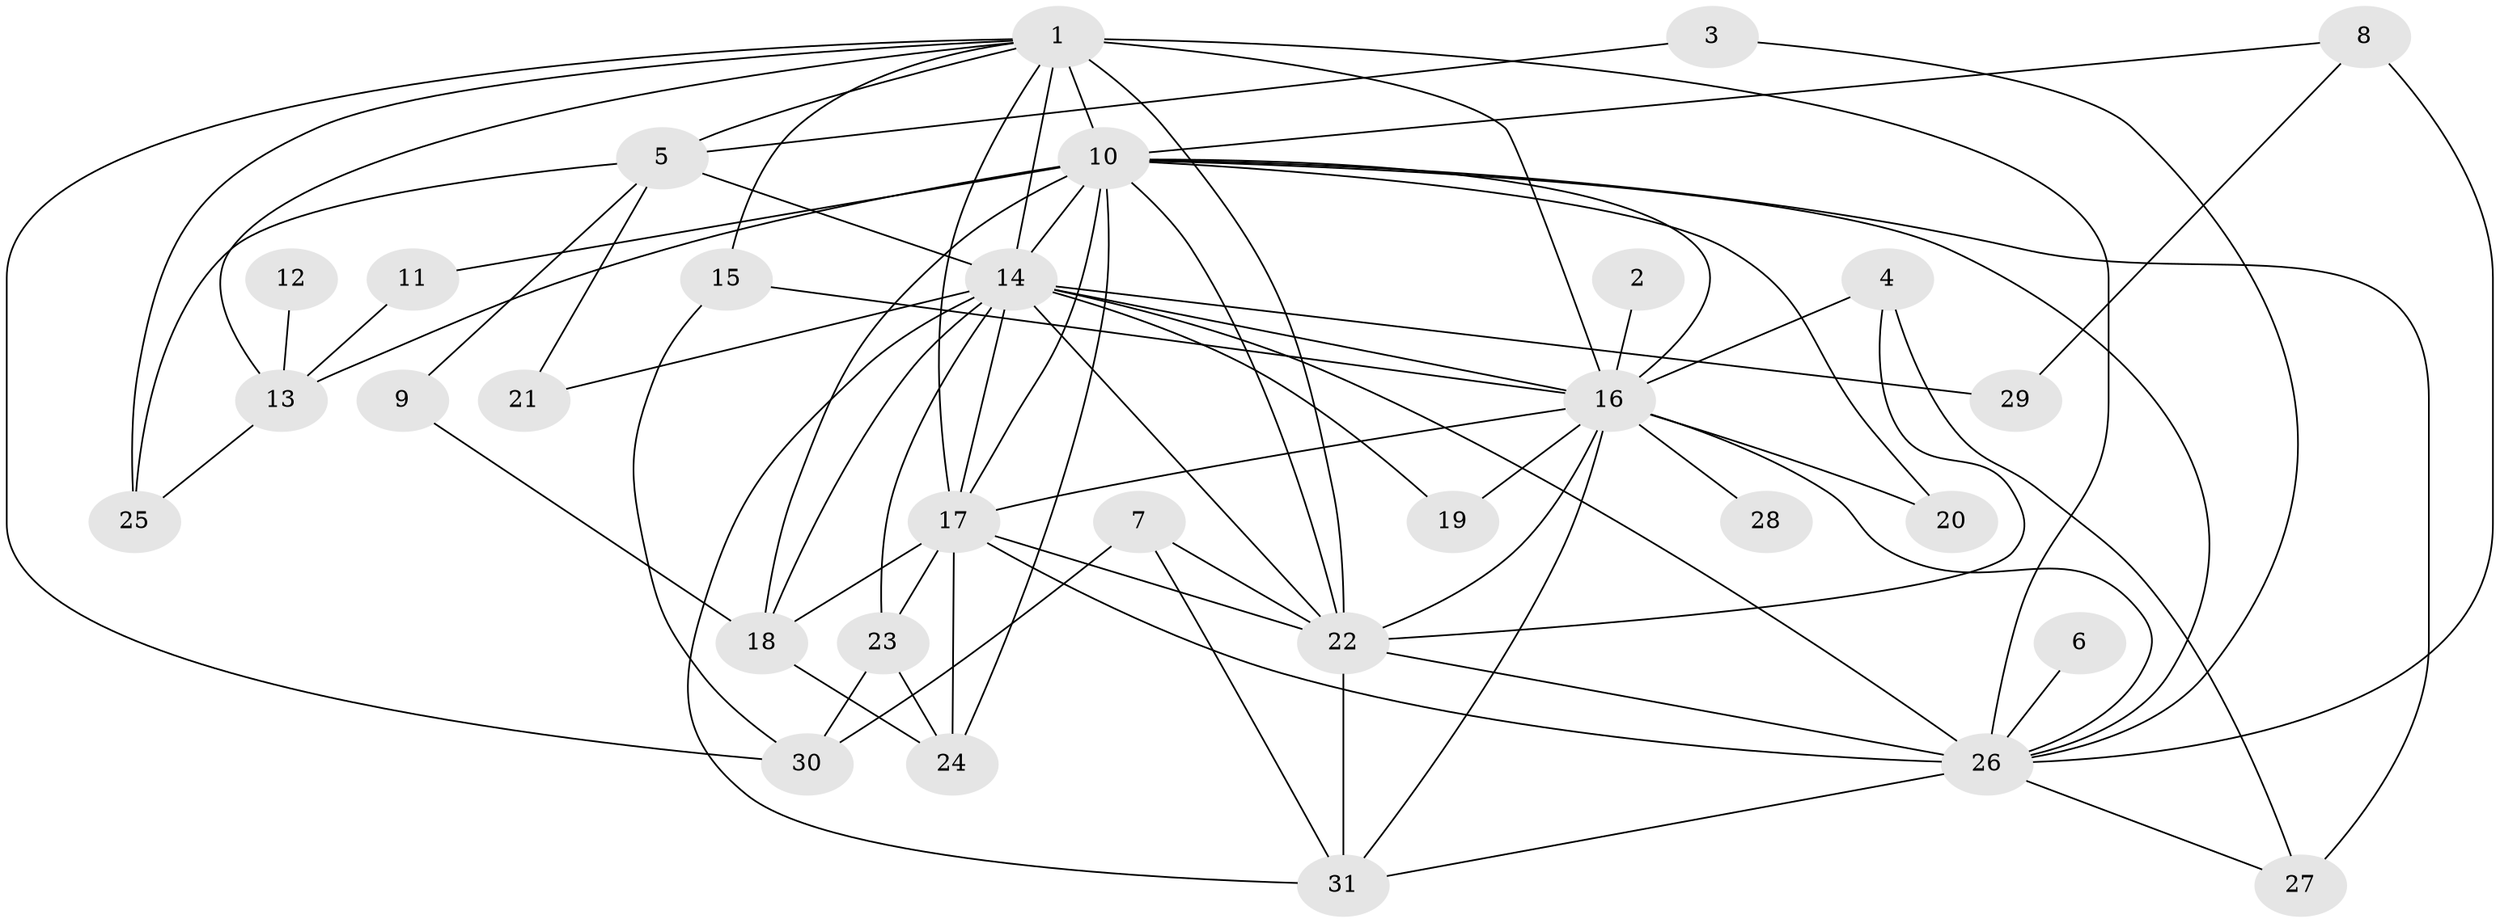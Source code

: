 // original degree distribution, {13: 0.03278688524590164, 17: 0.03278688524590164, 18: 0.01639344262295082, 15: 0.01639344262295082, 20: 0.03278688524590164, 12: 0.01639344262295082, 14: 0.01639344262295082, 2: 0.5737704918032787, 5: 0.04918032786885246, 8: 0.01639344262295082, 7: 0.01639344262295082, 4: 0.03278688524590164, 3: 0.14754098360655737}
// Generated by graph-tools (version 1.1) at 2025/36/03/04/25 23:36:34]
// undirected, 31 vertices, 74 edges
graph export_dot {
  node [color=gray90,style=filled];
  1;
  2;
  3;
  4;
  5;
  6;
  7;
  8;
  9;
  10;
  11;
  12;
  13;
  14;
  15;
  16;
  17;
  18;
  19;
  20;
  21;
  22;
  23;
  24;
  25;
  26;
  27;
  28;
  29;
  30;
  31;
  1 -- 5 [weight=3.0];
  1 -- 10 [weight=4.0];
  1 -- 13 [weight=1.0];
  1 -- 14 [weight=4.0];
  1 -- 15 [weight=1.0];
  1 -- 16 [weight=2.0];
  1 -- 17 [weight=2.0];
  1 -- 22 [weight=3.0];
  1 -- 25 [weight=1.0];
  1 -- 26 [weight=4.0];
  1 -- 30 [weight=1.0];
  2 -- 16 [weight=1.0];
  3 -- 5 [weight=1.0];
  3 -- 26 [weight=1.0];
  4 -- 16 [weight=1.0];
  4 -- 22 [weight=1.0];
  4 -- 27 [weight=1.0];
  5 -- 9 [weight=1.0];
  5 -- 14 [weight=1.0];
  5 -- 21 [weight=2.0];
  5 -- 25 [weight=1.0];
  6 -- 26 [weight=1.0];
  7 -- 22 [weight=1.0];
  7 -- 30 [weight=1.0];
  7 -- 31 [weight=1.0];
  8 -- 10 [weight=1.0];
  8 -- 26 [weight=1.0];
  8 -- 29 [weight=1.0];
  9 -- 18 [weight=1.0];
  10 -- 11 [weight=1.0];
  10 -- 13 [weight=1.0];
  10 -- 14 [weight=4.0];
  10 -- 16 [weight=3.0];
  10 -- 17 [weight=3.0];
  10 -- 18 [weight=1.0];
  10 -- 20 [weight=1.0];
  10 -- 22 [weight=3.0];
  10 -- 24 [weight=1.0];
  10 -- 26 [weight=2.0];
  10 -- 27 [weight=1.0];
  11 -- 13 [weight=1.0];
  12 -- 13 [weight=1.0];
  13 -- 25 [weight=1.0];
  14 -- 16 [weight=3.0];
  14 -- 17 [weight=2.0];
  14 -- 18 [weight=1.0];
  14 -- 19 [weight=1.0];
  14 -- 21 [weight=1.0];
  14 -- 22 [weight=2.0];
  14 -- 23 [weight=1.0];
  14 -- 26 [weight=3.0];
  14 -- 29 [weight=1.0];
  14 -- 31 [weight=1.0];
  15 -- 16 [weight=1.0];
  15 -- 30 [weight=1.0];
  16 -- 17 [weight=1.0];
  16 -- 19 [weight=1.0];
  16 -- 20 [weight=1.0];
  16 -- 22 [weight=1.0];
  16 -- 26 [weight=1.0];
  16 -- 28 [weight=1.0];
  16 -- 31 [weight=1.0];
  17 -- 18 [weight=1.0];
  17 -- 22 [weight=1.0];
  17 -- 23 [weight=1.0];
  17 -- 24 [weight=1.0];
  17 -- 26 [weight=2.0];
  18 -- 24 [weight=1.0];
  22 -- 26 [weight=2.0];
  22 -- 31 [weight=1.0];
  23 -- 24 [weight=1.0];
  23 -- 30 [weight=1.0];
  26 -- 27 [weight=1.0];
  26 -- 31 [weight=1.0];
}
